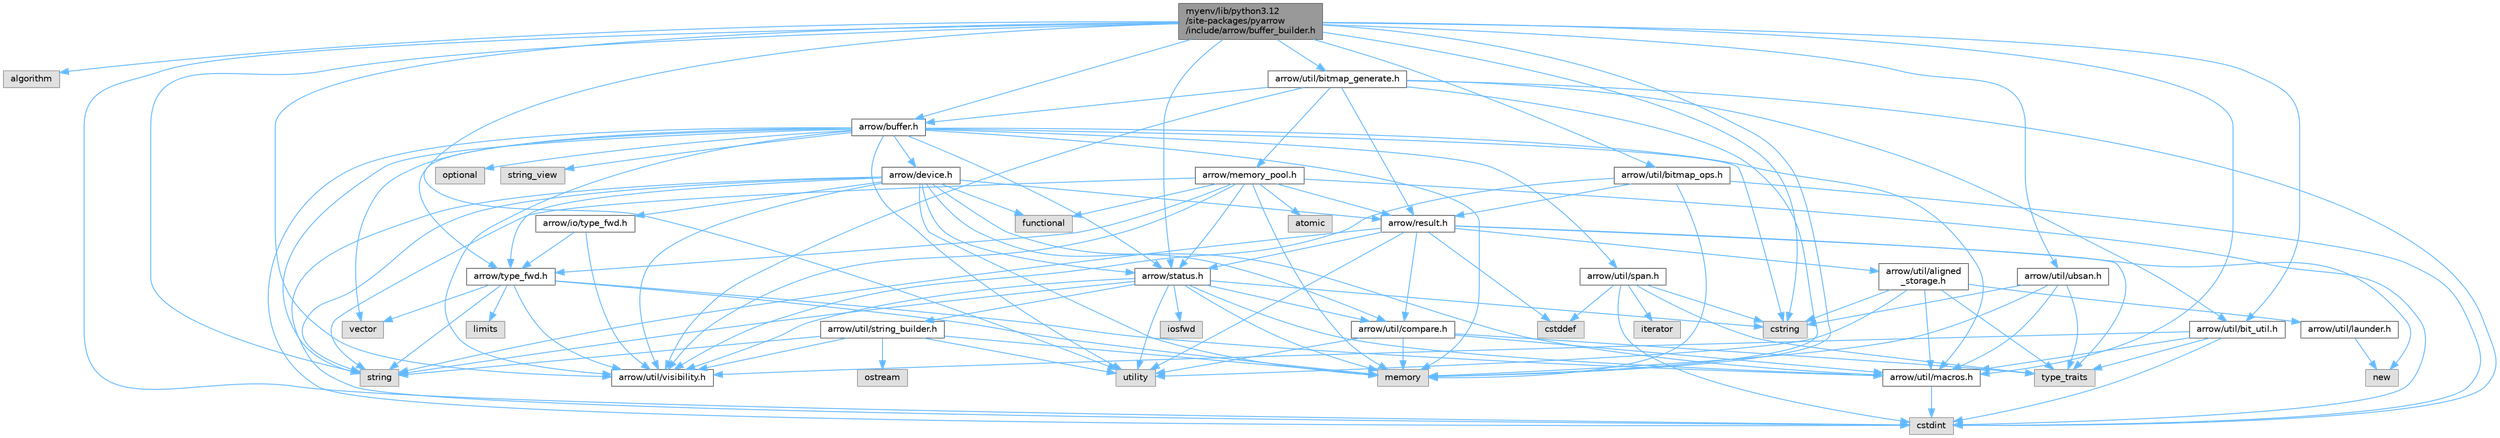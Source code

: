 digraph "myenv/lib/python3.12/site-packages/pyarrow/include/arrow/buffer_builder.h"
{
 // LATEX_PDF_SIZE
  bgcolor="transparent";
  edge [fontname=Helvetica,fontsize=10,labelfontname=Helvetica,labelfontsize=10];
  node [fontname=Helvetica,fontsize=10,shape=box,height=0.2,width=0.4];
  Node1 [id="Node000001",label="myenv/lib/python3.12\l/site-packages/pyarrow\l/include/arrow/buffer_builder.h",height=0.2,width=0.4,color="gray40", fillcolor="grey60", style="filled", fontcolor="black",tooltip=" "];
  Node1 -> Node2 [id="edge1_Node000001_Node000002",color="steelblue1",style="solid",tooltip=" "];
  Node2 [id="Node000002",label="algorithm",height=0.2,width=0.4,color="grey60", fillcolor="#E0E0E0", style="filled",tooltip=" "];
  Node1 -> Node3 [id="edge2_Node000001_Node000003",color="steelblue1",style="solid",tooltip=" "];
  Node3 [id="Node000003",label="cstdint",height=0.2,width=0.4,color="grey60", fillcolor="#E0E0E0", style="filled",tooltip=" "];
  Node1 -> Node4 [id="edge3_Node000001_Node000004",color="steelblue1",style="solid",tooltip=" "];
  Node4 [id="Node000004",label="cstring",height=0.2,width=0.4,color="grey60", fillcolor="#E0E0E0", style="filled",tooltip=" "];
  Node1 -> Node5 [id="edge4_Node000001_Node000005",color="steelblue1",style="solid",tooltip=" "];
  Node5 [id="Node000005",label="memory",height=0.2,width=0.4,color="grey60", fillcolor="#E0E0E0", style="filled",tooltip=" "];
  Node1 -> Node6 [id="edge5_Node000001_Node000006",color="steelblue1",style="solid",tooltip=" "];
  Node6 [id="Node000006",label="string",height=0.2,width=0.4,color="grey60", fillcolor="#E0E0E0", style="filled",tooltip=" "];
  Node1 -> Node7 [id="edge6_Node000001_Node000007",color="steelblue1",style="solid",tooltip=" "];
  Node7 [id="Node000007",label="utility",height=0.2,width=0.4,color="grey60", fillcolor="#E0E0E0", style="filled",tooltip=" "];
  Node1 -> Node8 [id="edge7_Node000001_Node000008",color="steelblue1",style="solid",tooltip=" "];
  Node8 [id="Node000008",label="arrow/buffer.h",height=0.2,width=0.4,color="grey40", fillcolor="white", style="filled",URL="$buffer_8h.html",tooltip=" "];
  Node8 -> Node3 [id="edge8_Node000008_Node000003",color="steelblue1",style="solid",tooltip=" "];
  Node8 -> Node4 [id="edge9_Node000008_Node000004",color="steelblue1",style="solid",tooltip=" "];
  Node8 -> Node5 [id="edge10_Node000008_Node000005",color="steelblue1",style="solid",tooltip=" "];
  Node8 -> Node9 [id="edge11_Node000008_Node000009",color="steelblue1",style="solid",tooltip=" "];
  Node9 [id="Node000009",label="optional",height=0.2,width=0.4,color="grey60", fillcolor="#E0E0E0", style="filled",tooltip=" "];
  Node8 -> Node6 [id="edge12_Node000008_Node000006",color="steelblue1",style="solid",tooltip=" "];
  Node8 -> Node10 [id="edge13_Node000008_Node000010",color="steelblue1",style="solid",tooltip=" "];
  Node10 [id="Node000010",label="string_view",height=0.2,width=0.4,color="grey60", fillcolor="#E0E0E0", style="filled",tooltip=" "];
  Node8 -> Node7 [id="edge14_Node000008_Node000007",color="steelblue1",style="solid",tooltip=" "];
  Node8 -> Node11 [id="edge15_Node000008_Node000011",color="steelblue1",style="solid",tooltip=" "];
  Node11 [id="Node000011",label="vector",height=0.2,width=0.4,color="grey60", fillcolor="#E0E0E0", style="filled",tooltip=" "];
  Node8 -> Node12 [id="edge16_Node000008_Node000012",color="steelblue1",style="solid",tooltip=" "];
  Node12 [id="Node000012",label="arrow/device.h",height=0.2,width=0.4,color="grey40", fillcolor="white", style="filled",URL="$device_8h.html",tooltip=" "];
  Node12 -> Node3 [id="edge17_Node000012_Node000003",color="steelblue1",style="solid",tooltip=" "];
  Node12 -> Node13 [id="edge18_Node000012_Node000013",color="steelblue1",style="solid",tooltip=" "];
  Node13 [id="Node000013",label="functional",height=0.2,width=0.4,color="grey60", fillcolor="#E0E0E0", style="filled",tooltip=" "];
  Node12 -> Node5 [id="edge19_Node000012_Node000005",color="steelblue1",style="solid",tooltip=" "];
  Node12 -> Node6 [id="edge20_Node000012_Node000006",color="steelblue1",style="solid",tooltip=" "];
  Node12 -> Node14 [id="edge21_Node000012_Node000014",color="steelblue1",style="solid",tooltip=" "];
  Node14 [id="Node000014",label="arrow/io/type_fwd.h",height=0.2,width=0.4,color="grey40", fillcolor="white", style="filled",URL="$arrow_2io_2type__fwd_8h.html",tooltip=" "];
  Node14 -> Node15 [id="edge22_Node000014_Node000015",color="steelblue1",style="solid",tooltip=" "];
  Node15 [id="Node000015",label="arrow/type_fwd.h",height=0.2,width=0.4,color="grey40", fillcolor="white", style="filled",URL="$arrow_2type__fwd_8h.html",tooltip=" "];
  Node15 -> Node16 [id="edge23_Node000015_Node000016",color="steelblue1",style="solid",tooltip=" "];
  Node16 [id="Node000016",label="limits",height=0.2,width=0.4,color="grey60", fillcolor="#E0E0E0", style="filled",tooltip=" "];
  Node15 -> Node5 [id="edge24_Node000015_Node000005",color="steelblue1",style="solid",tooltip=" "];
  Node15 -> Node6 [id="edge25_Node000015_Node000006",color="steelblue1",style="solid",tooltip=" "];
  Node15 -> Node11 [id="edge26_Node000015_Node000011",color="steelblue1",style="solid",tooltip=" "];
  Node15 -> Node17 [id="edge27_Node000015_Node000017",color="steelblue1",style="solid",tooltip=" "];
  Node17 [id="Node000017",label="arrow/util/macros.h",height=0.2,width=0.4,color="grey40", fillcolor="white", style="filled",URL="$macros_8h.html",tooltip=" "];
  Node17 -> Node3 [id="edge28_Node000017_Node000003",color="steelblue1",style="solid",tooltip=" "];
  Node15 -> Node18 [id="edge29_Node000015_Node000018",color="steelblue1",style="solid",tooltip=" "];
  Node18 [id="Node000018",label="arrow/util/visibility.h",height=0.2,width=0.4,color="grey40", fillcolor="white", style="filled",URL="$include_2arrow_2util_2visibility_8h.html",tooltip=" "];
  Node14 -> Node18 [id="edge30_Node000014_Node000018",color="steelblue1",style="solid",tooltip=" "];
  Node12 -> Node19 [id="edge31_Node000012_Node000019",color="steelblue1",style="solid",tooltip=" "];
  Node19 [id="Node000019",label="arrow/result.h",height=0.2,width=0.4,color="grey40", fillcolor="white", style="filled",URL="$result_8h.html",tooltip=" "];
  Node19 -> Node20 [id="edge32_Node000019_Node000020",color="steelblue1",style="solid",tooltip=" "];
  Node20 [id="Node000020",label="cstddef",height=0.2,width=0.4,color="grey60", fillcolor="#E0E0E0", style="filled",tooltip=" "];
  Node19 -> Node21 [id="edge33_Node000019_Node000021",color="steelblue1",style="solid",tooltip=" "];
  Node21 [id="Node000021",label="new",height=0.2,width=0.4,color="grey60", fillcolor="#E0E0E0", style="filled",tooltip=" "];
  Node19 -> Node6 [id="edge34_Node000019_Node000006",color="steelblue1",style="solid",tooltip=" "];
  Node19 -> Node22 [id="edge35_Node000019_Node000022",color="steelblue1",style="solid",tooltip=" "];
  Node22 [id="Node000022",label="type_traits",height=0.2,width=0.4,color="grey60", fillcolor="#E0E0E0", style="filled",tooltip=" "];
  Node19 -> Node7 [id="edge36_Node000019_Node000007",color="steelblue1",style="solid",tooltip=" "];
  Node19 -> Node23 [id="edge37_Node000019_Node000023",color="steelblue1",style="solid",tooltip=" "];
  Node23 [id="Node000023",label="arrow/status.h",height=0.2,width=0.4,color="grey40", fillcolor="white", style="filled",URL="$status_8h.html",tooltip=" "];
  Node23 -> Node4 [id="edge38_Node000023_Node000004",color="steelblue1",style="solid",tooltip=" "];
  Node23 -> Node24 [id="edge39_Node000023_Node000024",color="steelblue1",style="solid",tooltip=" "];
  Node24 [id="Node000024",label="iosfwd",height=0.2,width=0.4,color="grey60", fillcolor="#E0E0E0", style="filled",tooltip=" "];
  Node23 -> Node5 [id="edge40_Node000023_Node000005",color="steelblue1",style="solid",tooltip=" "];
  Node23 -> Node6 [id="edge41_Node000023_Node000006",color="steelblue1",style="solid",tooltip=" "];
  Node23 -> Node7 [id="edge42_Node000023_Node000007",color="steelblue1",style="solid",tooltip=" "];
  Node23 -> Node25 [id="edge43_Node000023_Node000025",color="steelblue1",style="solid",tooltip=" "];
  Node25 [id="Node000025",label="arrow/util/compare.h",height=0.2,width=0.4,color="grey40", fillcolor="white", style="filled",URL="$util_2compare_8h.html",tooltip=" "];
  Node25 -> Node5 [id="edge44_Node000025_Node000005",color="steelblue1",style="solid",tooltip=" "];
  Node25 -> Node22 [id="edge45_Node000025_Node000022",color="steelblue1",style="solid",tooltip=" "];
  Node25 -> Node7 [id="edge46_Node000025_Node000007",color="steelblue1",style="solid",tooltip=" "];
  Node25 -> Node17 [id="edge47_Node000025_Node000017",color="steelblue1",style="solid",tooltip=" "];
  Node23 -> Node17 [id="edge48_Node000023_Node000017",color="steelblue1",style="solid",tooltip=" "];
  Node23 -> Node26 [id="edge49_Node000023_Node000026",color="steelblue1",style="solid",tooltip=" "];
  Node26 [id="Node000026",label="arrow/util/string_builder.h",height=0.2,width=0.4,color="grey40", fillcolor="white", style="filled",URL="$string__builder_8h.html",tooltip=" "];
  Node26 -> Node5 [id="edge50_Node000026_Node000005",color="steelblue1",style="solid",tooltip=" "];
  Node26 -> Node27 [id="edge51_Node000026_Node000027",color="steelblue1",style="solid",tooltip=" "];
  Node27 [id="Node000027",label="ostream",height=0.2,width=0.4,color="grey60", fillcolor="#E0E0E0", style="filled",tooltip=" "];
  Node26 -> Node6 [id="edge52_Node000026_Node000006",color="steelblue1",style="solid",tooltip=" "];
  Node26 -> Node7 [id="edge53_Node000026_Node000007",color="steelblue1",style="solid",tooltip=" "];
  Node26 -> Node18 [id="edge54_Node000026_Node000018",color="steelblue1",style="solid",tooltip=" "];
  Node23 -> Node18 [id="edge55_Node000023_Node000018",color="steelblue1",style="solid",tooltip=" "];
  Node19 -> Node28 [id="edge56_Node000019_Node000028",color="steelblue1",style="solid",tooltip=" "];
  Node28 [id="Node000028",label="arrow/util/aligned\l_storage.h",height=0.2,width=0.4,color="grey40", fillcolor="white", style="filled",URL="$aligned__storage_8h.html",tooltip=" "];
  Node28 -> Node4 [id="edge57_Node000028_Node000004",color="steelblue1",style="solid",tooltip=" "];
  Node28 -> Node22 [id="edge58_Node000028_Node000022",color="steelblue1",style="solid",tooltip=" "];
  Node28 -> Node7 [id="edge59_Node000028_Node000007",color="steelblue1",style="solid",tooltip=" "];
  Node28 -> Node29 [id="edge60_Node000028_Node000029",color="steelblue1",style="solid",tooltip=" "];
  Node29 [id="Node000029",label="arrow/util/launder.h",height=0.2,width=0.4,color="grey40", fillcolor="white", style="filled",URL="$launder_8h.html",tooltip=" "];
  Node29 -> Node21 [id="edge61_Node000029_Node000021",color="steelblue1",style="solid",tooltip=" "];
  Node28 -> Node17 [id="edge62_Node000028_Node000017",color="steelblue1",style="solid",tooltip=" "];
  Node19 -> Node25 [id="edge63_Node000019_Node000025",color="steelblue1",style="solid",tooltip=" "];
  Node12 -> Node23 [id="edge64_Node000012_Node000023",color="steelblue1",style="solid",tooltip=" "];
  Node12 -> Node15 [id="edge65_Node000012_Node000015",color="steelblue1",style="solid",tooltip=" "];
  Node12 -> Node25 [id="edge66_Node000012_Node000025",color="steelblue1",style="solid",tooltip=" "];
  Node12 -> Node17 [id="edge67_Node000012_Node000017",color="steelblue1",style="solid",tooltip=" "];
  Node12 -> Node18 [id="edge68_Node000012_Node000018",color="steelblue1",style="solid",tooltip=" "];
  Node8 -> Node23 [id="edge69_Node000008_Node000023",color="steelblue1",style="solid",tooltip=" "];
  Node8 -> Node15 [id="edge70_Node000008_Node000015",color="steelblue1",style="solid",tooltip=" "];
  Node8 -> Node17 [id="edge71_Node000008_Node000017",color="steelblue1",style="solid",tooltip=" "];
  Node8 -> Node30 [id="edge72_Node000008_Node000030",color="steelblue1",style="solid",tooltip=" "];
  Node30 [id="Node000030",label="arrow/util/span.h",height=0.2,width=0.4,color="grey40", fillcolor="white", style="filled",URL="$span_8h.html",tooltip=" "];
  Node30 -> Node20 [id="edge73_Node000030_Node000020",color="steelblue1",style="solid",tooltip=" "];
  Node30 -> Node3 [id="edge74_Node000030_Node000003",color="steelblue1",style="solid",tooltip=" "];
  Node30 -> Node4 [id="edge75_Node000030_Node000004",color="steelblue1",style="solid",tooltip=" "];
  Node30 -> Node31 [id="edge76_Node000030_Node000031",color="steelblue1",style="solid",tooltip=" "];
  Node31 [id="Node000031",label="iterator",height=0.2,width=0.4,color="grey60", fillcolor="#E0E0E0", style="filled",tooltip=" "];
  Node30 -> Node22 [id="edge77_Node000030_Node000022",color="steelblue1",style="solid",tooltip=" "];
  Node8 -> Node18 [id="edge78_Node000008_Node000018",color="steelblue1",style="solid",tooltip=" "];
  Node1 -> Node23 [id="edge79_Node000001_Node000023",color="steelblue1",style="solid",tooltip=" "];
  Node1 -> Node32 [id="edge80_Node000001_Node000032",color="steelblue1",style="solid",tooltip=" "];
  Node32 [id="Node000032",label="arrow/util/bit_util.h",height=0.2,width=0.4,color="grey40", fillcolor="white", style="filled",URL="$bit__util_8h.html",tooltip=" "];
  Node32 -> Node3 [id="edge81_Node000032_Node000003",color="steelblue1",style="solid",tooltip=" "];
  Node32 -> Node22 [id="edge82_Node000032_Node000022",color="steelblue1",style="solid",tooltip=" "];
  Node32 -> Node17 [id="edge83_Node000032_Node000017",color="steelblue1",style="solid",tooltip=" "];
  Node32 -> Node18 [id="edge84_Node000032_Node000018",color="steelblue1",style="solid",tooltip=" "];
  Node1 -> Node33 [id="edge85_Node000001_Node000033",color="steelblue1",style="solid",tooltip=" "];
  Node33 [id="Node000033",label="arrow/util/bitmap_generate.h",height=0.2,width=0.4,color="grey40", fillcolor="white", style="filled",URL="$bitmap__generate_8h.html",tooltip=" "];
  Node33 -> Node3 [id="edge86_Node000033_Node000003",color="steelblue1",style="solid",tooltip=" "];
  Node33 -> Node5 [id="edge87_Node000033_Node000005",color="steelblue1",style="solid",tooltip=" "];
  Node33 -> Node8 [id="edge88_Node000033_Node000008",color="steelblue1",style="solid",tooltip=" "];
  Node33 -> Node34 [id="edge89_Node000033_Node000034",color="steelblue1",style="solid",tooltip=" "];
  Node34 [id="Node000034",label="arrow/memory_pool.h",height=0.2,width=0.4,color="grey40", fillcolor="white", style="filled",URL="$memory__pool_8h.html",tooltip=" "];
  Node34 -> Node35 [id="edge90_Node000034_Node000035",color="steelblue1",style="solid",tooltip=" "];
  Node35 [id="Node000035",label="atomic",height=0.2,width=0.4,color="grey60", fillcolor="#E0E0E0", style="filled",tooltip=" "];
  Node34 -> Node3 [id="edge91_Node000034_Node000003",color="steelblue1",style="solid",tooltip=" "];
  Node34 -> Node13 [id="edge92_Node000034_Node000013",color="steelblue1",style="solid",tooltip=" "];
  Node34 -> Node5 [id="edge93_Node000034_Node000005",color="steelblue1",style="solid",tooltip=" "];
  Node34 -> Node6 [id="edge94_Node000034_Node000006",color="steelblue1",style="solid",tooltip=" "];
  Node34 -> Node19 [id="edge95_Node000034_Node000019",color="steelblue1",style="solid",tooltip=" "];
  Node34 -> Node23 [id="edge96_Node000034_Node000023",color="steelblue1",style="solid",tooltip=" "];
  Node34 -> Node15 [id="edge97_Node000034_Node000015",color="steelblue1",style="solid",tooltip=" "];
  Node34 -> Node18 [id="edge98_Node000034_Node000018",color="steelblue1",style="solid",tooltip=" "];
  Node33 -> Node19 [id="edge99_Node000033_Node000019",color="steelblue1",style="solid",tooltip=" "];
  Node33 -> Node32 [id="edge100_Node000033_Node000032",color="steelblue1",style="solid",tooltip=" "];
  Node33 -> Node18 [id="edge101_Node000033_Node000018",color="steelblue1",style="solid",tooltip=" "];
  Node1 -> Node36 [id="edge102_Node000001_Node000036",color="steelblue1",style="solid",tooltip=" "];
  Node36 [id="Node000036",label="arrow/util/bitmap_ops.h",height=0.2,width=0.4,color="grey40", fillcolor="white", style="filled",URL="$bitmap__ops_8h.html",tooltip=" "];
  Node36 -> Node3 [id="edge103_Node000036_Node000003",color="steelblue1",style="solid",tooltip=" "];
  Node36 -> Node5 [id="edge104_Node000036_Node000005",color="steelblue1",style="solid",tooltip=" "];
  Node36 -> Node19 [id="edge105_Node000036_Node000019",color="steelblue1",style="solid",tooltip=" "];
  Node36 -> Node18 [id="edge106_Node000036_Node000018",color="steelblue1",style="solid",tooltip=" "];
  Node1 -> Node17 [id="edge107_Node000001_Node000017",color="steelblue1",style="solid",tooltip=" "];
  Node1 -> Node37 [id="edge108_Node000001_Node000037",color="steelblue1",style="solid",tooltip=" "];
  Node37 [id="Node000037",label="arrow/util/ubsan.h",height=0.2,width=0.4,color="grey40", fillcolor="white", style="filled",URL="$ubsan_8h.html",tooltip=" "];
  Node37 -> Node4 [id="edge109_Node000037_Node000004",color="steelblue1",style="solid",tooltip=" "];
  Node37 -> Node5 [id="edge110_Node000037_Node000005",color="steelblue1",style="solid",tooltip=" "];
  Node37 -> Node22 [id="edge111_Node000037_Node000022",color="steelblue1",style="solid",tooltip=" "];
  Node37 -> Node17 [id="edge112_Node000037_Node000017",color="steelblue1",style="solid",tooltip=" "];
  Node1 -> Node18 [id="edge113_Node000001_Node000018",color="steelblue1",style="solid",tooltip=" "];
}
